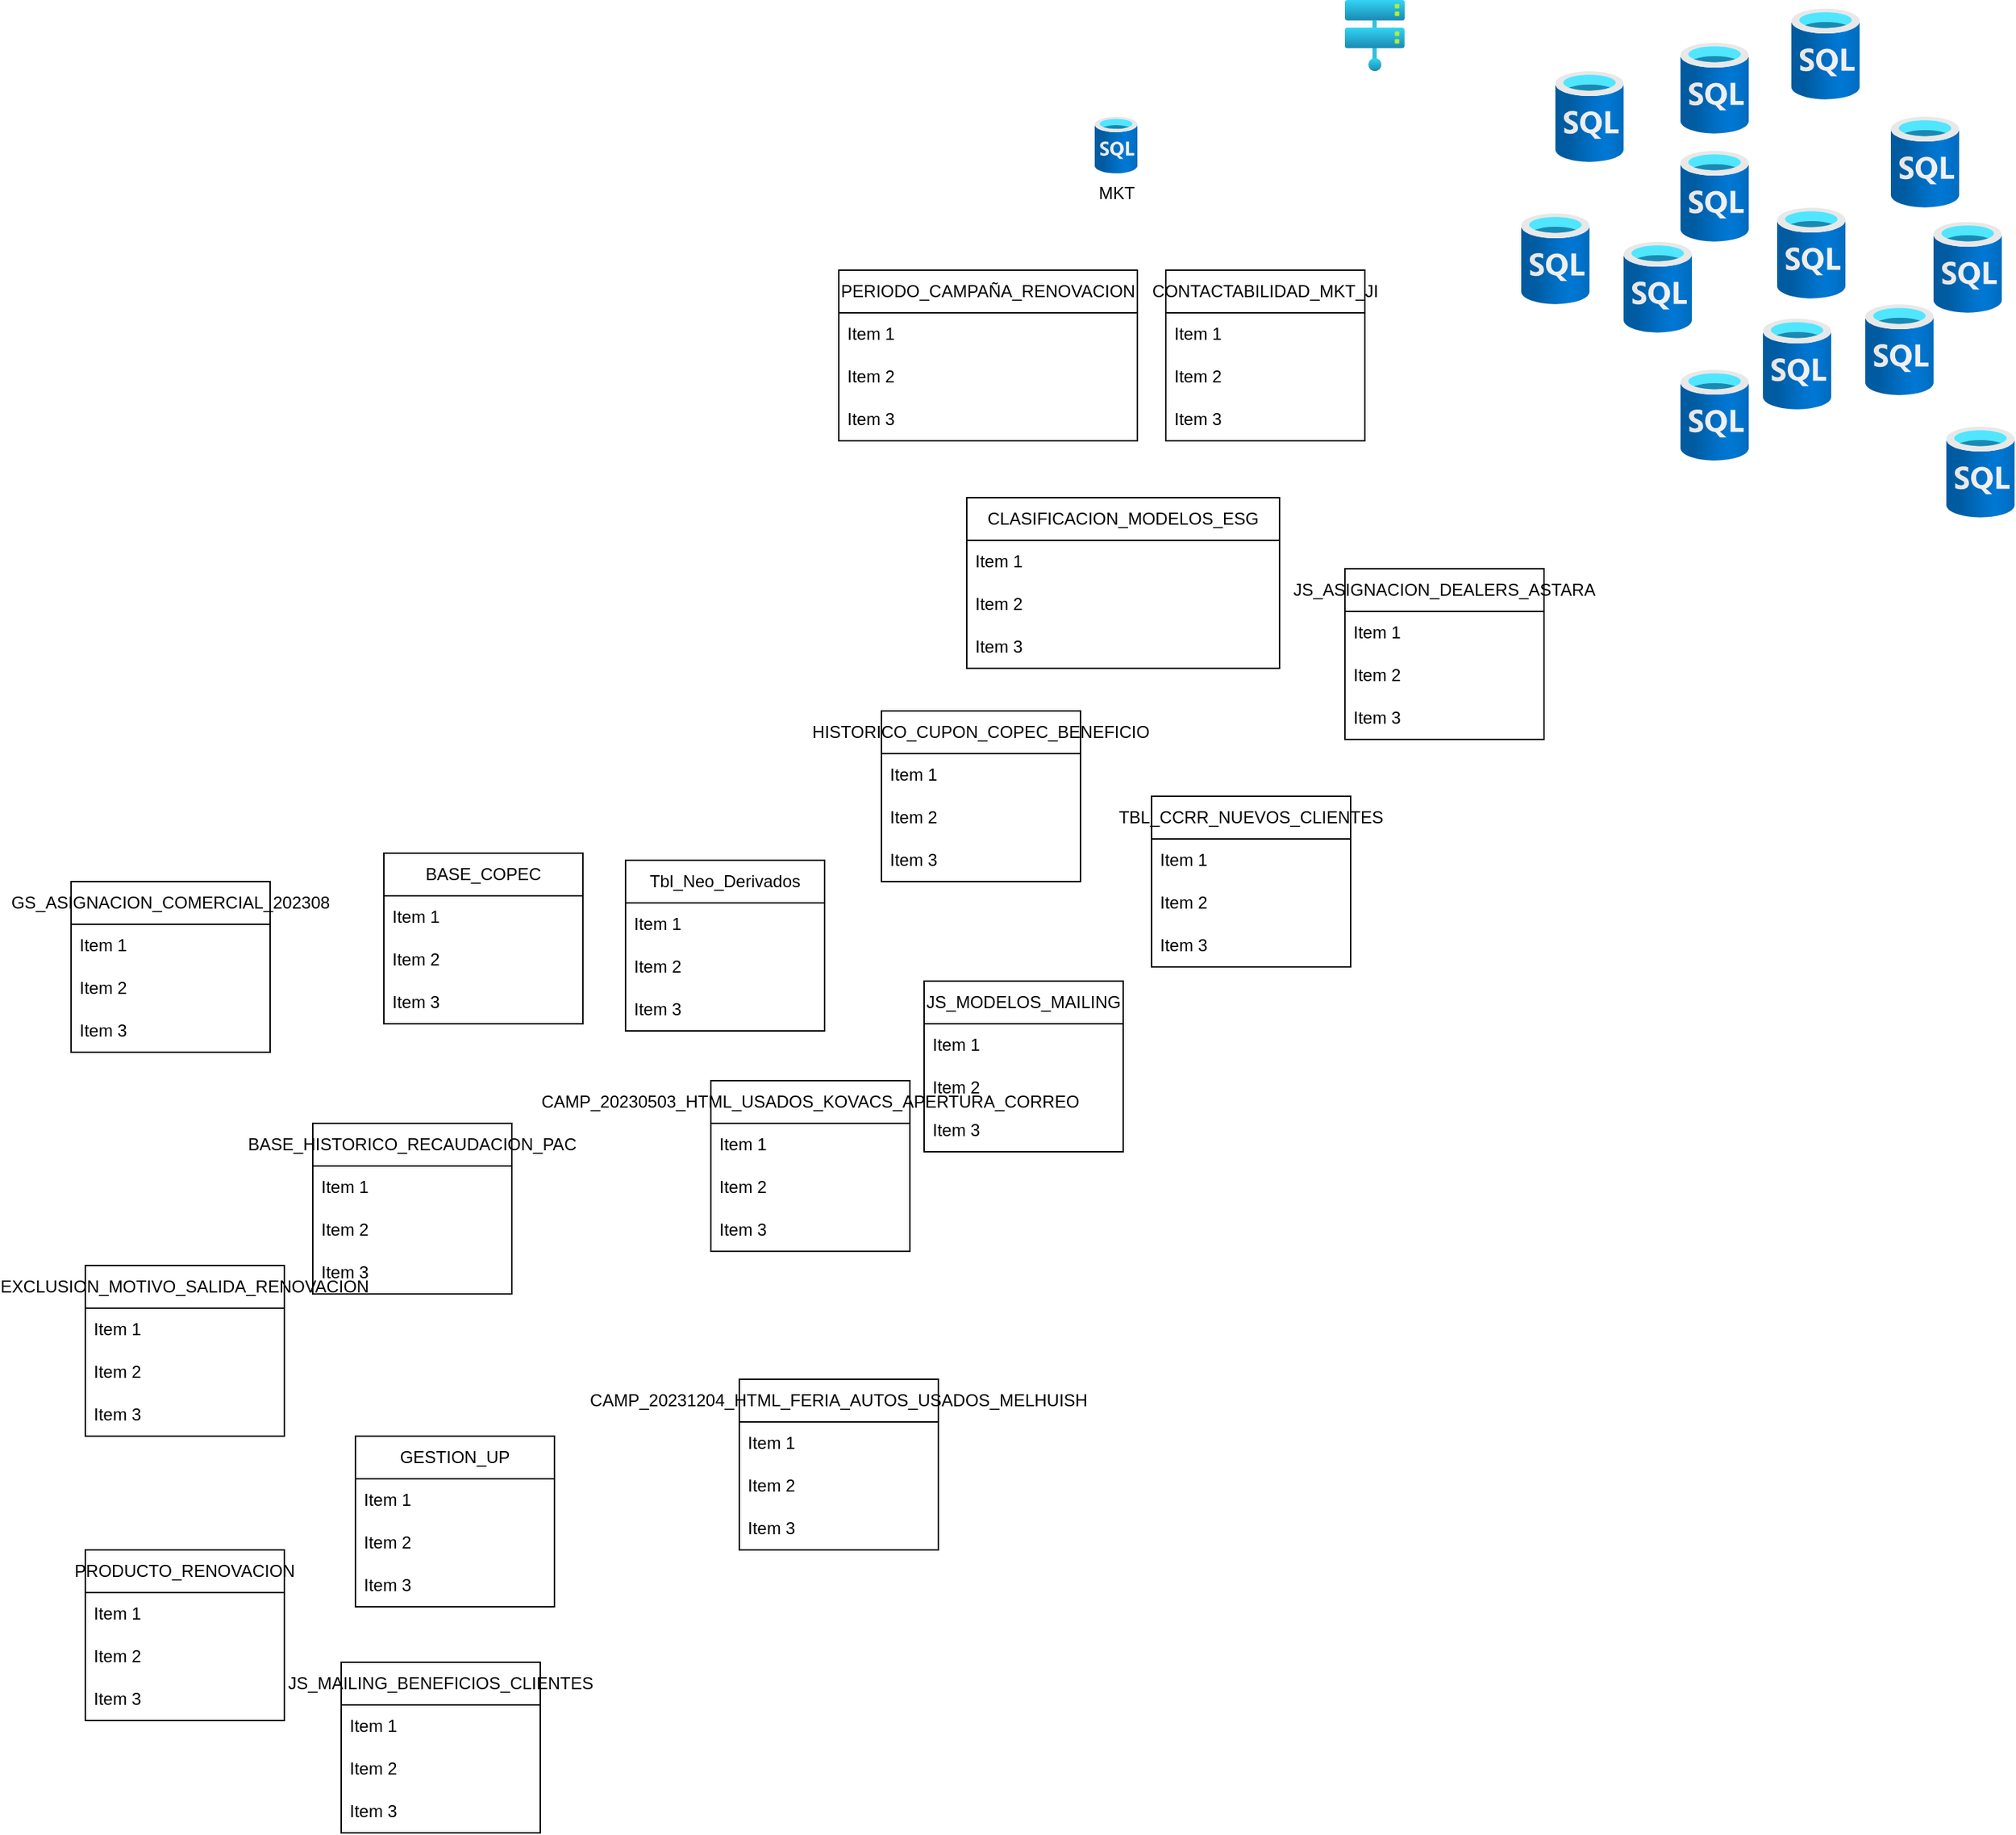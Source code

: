 <mxfile version="23.1.5" type="github">
  <diagram name="Página-1" id="bsFadAK_saC2qtlHiTlS">
    <mxGraphModel dx="1707" dy="446" grid="1" gridSize="10" guides="1" tooltips="1" connect="1" arrows="1" fold="1" page="1" pageScale="1" pageWidth="827" pageHeight="1169" math="0" shadow="0">
      <root>
        <mxCell id="0" />
        <mxCell id="1" parent="0" />
        <mxCell id="g7tOo6Ckxo5FuUsQoIFn-1" value="" style="image;aspect=fixed;html=1;points=[];align=center;fontSize=12;image=img/lib/azure2/compute/Hosts.svg;" vertex="1" parent="1">
          <mxGeometry x="356" width="42.06" height="50" as="geometry" />
        </mxCell>
        <mxCell id="g7tOo6Ckxo5FuUsQoIFn-2" value="MKT" style="image;aspect=fixed;html=1;points=[];align=center;fontSize=12;image=img/lib/azure2/databases/SQL_Database.svg;" vertex="1" parent="1">
          <mxGeometry x="180" y="82" width="30" height="40" as="geometry" />
        </mxCell>
        <mxCell id="g7tOo6Ckxo5FuUsQoIFn-3" value="" style="image;aspect=fixed;html=1;points=[];align=center;fontSize=12;image=img/lib/azure2/databases/SQL_Database.svg;" vertex="1" parent="1">
          <mxGeometry x="480" y="150" width="48" height="64" as="geometry" />
        </mxCell>
        <mxCell id="g7tOo6Ckxo5FuUsQoIFn-4" value="" style="image;aspect=fixed;html=1;points=[];align=center;fontSize=12;image=img/lib/azure2/databases/SQL_Database.svg;" vertex="1" parent="1">
          <mxGeometry x="552" y="170" width="48" height="64" as="geometry" />
        </mxCell>
        <mxCell id="g7tOo6Ckxo5FuUsQoIFn-5" value="" style="image;aspect=fixed;html=1;points=[];align=center;fontSize=12;image=img/lib/azure2/databases/SQL_Database.svg;" vertex="1" parent="1">
          <mxGeometry x="592" y="260" width="48" height="64" as="geometry" />
        </mxCell>
        <mxCell id="g7tOo6Ckxo5FuUsQoIFn-6" value="" style="image;aspect=fixed;html=1;points=[];align=center;fontSize=12;image=img/lib/azure2/databases/SQL_Database.svg;" vertex="1" parent="1">
          <mxGeometry x="650" y="224" width="48" height="64" as="geometry" />
        </mxCell>
        <mxCell id="g7tOo6Ckxo5FuUsQoIFn-7" value="" style="image;aspect=fixed;html=1;points=[];align=center;fontSize=12;image=img/lib/azure2/databases/SQL_Database.svg;" vertex="1" parent="1">
          <mxGeometry x="592" y="106" width="48" height="64" as="geometry" />
        </mxCell>
        <mxCell id="g7tOo6Ckxo5FuUsQoIFn-8" value="" style="image;aspect=fixed;html=1;points=[];align=center;fontSize=12;image=img/lib/azure2/databases/SQL_Database.svg;" vertex="1" parent="1">
          <mxGeometry x="660" y="146" width="48" height="64" as="geometry" />
        </mxCell>
        <mxCell id="g7tOo6Ckxo5FuUsQoIFn-9" value="" style="image;aspect=fixed;html=1;points=[];align=center;fontSize=12;image=img/lib/azure2/databases/SQL_Database.svg;" vertex="1" parent="1">
          <mxGeometry x="722" y="214" width="48" height="64" as="geometry" />
        </mxCell>
        <mxCell id="g7tOo6Ckxo5FuUsQoIFn-10" value="" style="image;aspect=fixed;html=1;points=[];align=center;fontSize=12;image=img/lib/azure2/databases/SQL_Database.svg;" vertex="1" parent="1">
          <mxGeometry x="592" y="30" width="48" height="64" as="geometry" />
        </mxCell>
        <mxCell id="g7tOo6Ckxo5FuUsQoIFn-11" value="" style="image;aspect=fixed;html=1;points=[];align=center;fontSize=12;image=img/lib/azure2/databases/SQL_Database.svg;" vertex="1" parent="1">
          <mxGeometry x="504" y="50" width="48" height="64" as="geometry" />
        </mxCell>
        <mxCell id="g7tOo6Ckxo5FuUsQoIFn-12" value="" style="image;aspect=fixed;html=1;points=[];align=center;fontSize=12;image=img/lib/azure2/databases/SQL_Database.svg;" vertex="1" parent="1">
          <mxGeometry x="670" y="6" width="48" height="64" as="geometry" />
        </mxCell>
        <mxCell id="g7tOo6Ckxo5FuUsQoIFn-13" value="" style="image;aspect=fixed;html=1;points=[];align=center;fontSize=12;image=img/lib/azure2/databases/SQL_Database.svg;" vertex="1" parent="1">
          <mxGeometry x="740" y="82" width="48" height="64" as="geometry" />
        </mxCell>
        <mxCell id="g7tOo6Ckxo5FuUsQoIFn-14" value="" style="image;aspect=fixed;html=1;points=[];align=center;fontSize=12;image=img/lib/azure2/databases/SQL_Database.svg;" vertex="1" parent="1">
          <mxGeometry x="779" y="300" width="48" height="64" as="geometry" />
        </mxCell>
        <mxCell id="g7tOo6Ckxo5FuUsQoIFn-15" value="" style="image;aspect=fixed;html=1;points=[];align=center;fontSize=12;image=img/lib/azure2/databases/SQL_Database.svg;" vertex="1" parent="1">
          <mxGeometry x="770" y="156" width="48" height="64" as="geometry" />
        </mxCell>
        <mxCell id="g7tOo6Ckxo5FuUsQoIFn-16" value="PERIODO_CAMPAÑA_RENOVACION" style="swimlane;fontStyle=0;childLayout=stackLayout;horizontal=1;startSize=30;horizontalStack=0;resizeParent=1;resizeParentMax=0;resizeLast=0;collapsible=1;marginBottom=0;whiteSpace=wrap;html=1;" vertex="1" parent="1">
          <mxGeometry y="190" width="210" height="120" as="geometry" />
        </mxCell>
        <mxCell id="g7tOo6Ckxo5FuUsQoIFn-17" value="Item 1" style="text;strokeColor=none;fillColor=none;align=left;verticalAlign=middle;spacingLeft=4;spacingRight=4;overflow=hidden;points=[[0,0.5],[1,0.5]];portConstraint=eastwest;rotatable=0;whiteSpace=wrap;html=1;" vertex="1" parent="g7tOo6Ckxo5FuUsQoIFn-16">
          <mxGeometry y="30" width="210" height="30" as="geometry" />
        </mxCell>
        <mxCell id="g7tOo6Ckxo5FuUsQoIFn-18" value="Item 2" style="text;strokeColor=none;fillColor=none;align=left;verticalAlign=middle;spacingLeft=4;spacingRight=4;overflow=hidden;points=[[0,0.5],[1,0.5]];portConstraint=eastwest;rotatable=0;whiteSpace=wrap;html=1;" vertex="1" parent="g7tOo6Ckxo5FuUsQoIFn-16">
          <mxGeometry y="60" width="210" height="30" as="geometry" />
        </mxCell>
        <mxCell id="g7tOo6Ckxo5FuUsQoIFn-19" value="Item 3" style="text;strokeColor=none;fillColor=none;align=left;verticalAlign=middle;spacingLeft=4;spacingRight=4;overflow=hidden;points=[[0,0.5],[1,0.5]];portConstraint=eastwest;rotatable=0;whiteSpace=wrap;html=1;" vertex="1" parent="g7tOo6Ckxo5FuUsQoIFn-16">
          <mxGeometry y="90" width="210" height="30" as="geometry" />
        </mxCell>
        <mxCell id="g7tOo6Ckxo5FuUsQoIFn-20" value="CONTACTABILIDAD_MKT_JI" style="swimlane;fontStyle=0;childLayout=stackLayout;horizontal=1;startSize=30;horizontalStack=0;resizeParent=1;resizeParentMax=0;resizeLast=0;collapsible=1;marginBottom=0;whiteSpace=wrap;html=1;" vertex="1" parent="1">
          <mxGeometry x="230" y="190" width="140" height="120" as="geometry" />
        </mxCell>
        <mxCell id="g7tOo6Ckxo5FuUsQoIFn-21" value="Item 1" style="text;strokeColor=none;fillColor=none;align=left;verticalAlign=middle;spacingLeft=4;spacingRight=4;overflow=hidden;points=[[0,0.5],[1,0.5]];portConstraint=eastwest;rotatable=0;whiteSpace=wrap;html=1;" vertex="1" parent="g7tOo6Ckxo5FuUsQoIFn-20">
          <mxGeometry y="30" width="140" height="30" as="geometry" />
        </mxCell>
        <mxCell id="g7tOo6Ckxo5FuUsQoIFn-22" value="Item 2" style="text;strokeColor=none;fillColor=none;align=left;verticalAlign=middle;spacingLeft=4;spacingRight=4;overflow=hidden;points=[[0,0.5],[1,0.5]];portConstraint=eastwest;rotatable=0;whiteSpace=wrap;html=1;" vertex="1" parent="g7tOo6Ckxo5FuUsQoIFn-20">
          <mxGeometry y="60" width="140" height="30" as="geometry" />
        </mxCell>
        <mxCell id="g7tOo6Ckxo5FuUsQoIFn-23" value="Item 3" style="text;strokeColor=none;fillColor=none;align=left;verticalAlign=middle;spacingLeft=4;spacingRight=4;overflow=hidden;points=[[0,0.5],[1,0.5]];portConstraint=eastwest;rotatable=0;whiteSpace=wrap;html=1;" vertex="1" parent="g7tOo6Ckxo5FuUsQoIFn-20">
          <mxGeometry y="90" width="140" height="30" as="geometry" />
        </mxCell>
        <mxCell id="g7tOo6Ckxo5FuUsQoIFn-28" value="CLASIFICACION_MODELOS_ESG" style="swimlane;fontStyle=0;childLayout=stackLayout;horizontal=1;startSize=30;horizontalStack=0;resizeParent=1;resizeParentMax=0;resizeLast=0;collapsible=1;marginBottom=0;whiteSpace=wrap;html=1;" vertex="1" parent="1">
          <mxGeometry x="90" y="350" width="220" height="120" as="geometry" />
        </mxCell>
        <mxCell id="g7tOo6Ckxo5FuUsQoIFn-29" value="Item 1" style="text;strokeColor=none;fillColor=none;align=left;verticalAlign=middle;spacingLeft=4;spacingRight=4;overflow=hidden;points=[[0,0.5],[1,0.5]];portConstraint=eastwest;rotatable=0;whiteSpace=wrap;html=1;" vertex="1" parent="g7tOo6Ckxo5FuUsQoIFn-28">
          <mxGeometry y="30" width="220" height="30" as="geometry" />
        </mxCell>
        <mxCell id="g7tOo6Ckxo5FuUsQoIFn-30" value="Item 2" style="text;strokeColor=none;fillColor=none;align=left;verticalAlign=middle;spacingLeft=4;spacingRight=4;overflow=hidden;points=[[0,0.5],[1,0.5]];portConstraint=eastwest;rotatable=0;whiteSpace=wrap;html=1;" vertex="1" parent="g7tOo6Ckxo5FuUsQoIFn-28">
          <mxGeometry y="60" width="220" height="30" as="geometry" />
        </mxCell>
        <mxCell id="g7tOo6Ckxo5FuUsQoIFn-31" value="Item 3" style="text;strokeColor=none;fillColor=none;align=left;verticalAlign=middle;spacingLeft=4;spacingRight=4;overflow=hidden;points=[[0,0.5],[1,0.5]];portConstraint=eastwest;rotatable=0;whiteSpace=wrap;html=1;" vertex="1" parent="g7tOo6Ckxo5FuUsQoIFn-28">
          <mxGeometry y="90" width="220" height="30" as="geometry" />
        </mxCell>
        <mxCell id="g7tOo6Ckxo5FuUsQoIFn-32" value="JS_ASIGNACION_DEALERS_ASTARA" style="swimlane;fontStyle=0;childLayout=stackLayout;horizontal=1;startSize=30;horizontalStack=0;resizeParent=1;resizeParentMax=0;resizeLast=0;collapsible=1;marginBottom=0;whiteSpace=wrap;html=1;" vertex="1" parent="1">
          <mxGeometry x="356" y="400" width="140" height="120" as="geometry" />
        </mxCell>
        <mxCell id="g7tOo6Ckxo5FuUsQoIFn-33" value="Item 1" style="text;strokeColor=none;fillColor=none;align=left;verticalAlign=middle;spacingLeft=4;spacingRight=4;overflow=hidden;points=[[0,0.5],[1,0.5]];portConstraint=eastwest;rotatable=0;whiteSpace=wrap;html=1;" vertex="1" parent="g7tOo6Ckxo5FuUsQoIFn-32">
          <mxGeometry y="30" width="140" height="30" as="geometry" />
        </mxCell>
        <mxCell id="g7tOo6Ckxo5FuUsQoIFn-34" value="Item 2" style="text;strokeColor=none;fillColor=none;align=left;verticalAlign=middle;spacingLeft=4;spacingRight=4;overflow=hidden;points=[[0,0.5],[1,0.5]];portConstraint=eastwest;rotatable=0;whiteSpace=wrap;html=1;" vertex="1" parent="g7tOo6Ckxo5FuUsQoIFn-32">
          <mxGeometry y="60" width="140" height="30" as="geometry" />
        </mxCell>
        <mxCell id="g7tOo6Ckxo5FuUsQoIFn-35" value="Item 3" style="text;strokeColor=none;fillColor=none;align=left;verticalAlign=middle;spacingLeft=4;spacingRight=4;overflow=hidden;points=[[0,0.5],[1,0.5]];portConstraint=eastwest;rotatable=0;whiteSpace=wrap;html=1;" vertex="1" parent="g7tOo6Ckxo5FuUsQoIFn-32">
          <mxGeometry y="90" width="140" height="30" as="geometry" />
        </mxCell>
        <mxCell id="g7tOo6Ckxo5FuUsQoIFn-36" value="HISTORICO_CUPON_COPEC_BENEFICIO" style="swimlane;fontStyle=0;childLayout=stackLayout;horizontal=1;startSize=30;horizontalStack=0;resizeParent=1;resizeParentMax=0;resizeLast=0;collapsible=1;marginBottom=0;whiteSpace=wrap;html=1;" vertex="1" parent="1">
          <mxGeometry x="30" y="500" width="140" height="120" as="geometry" />
        </mxCell>
        <mxCell id="g7tOo6Ckxo5FuUsQoIFn-37" value="Item 1" style="text;strokeColor=none;fillColor=none;align=left;verticalAlign=middle;spacingLeft=4;spacingRight=4;overflow=hidden;points=[[0,0.5],[1,0.5]];portConstraint=eastwest;rotatable=0;whiteSpace=wrap;html=1;" vertex="1" parent="g7tOo6Ckxo5FuUsQoIFn-36">
          <mxGeometry y="30" width="140" height="30" as="geometry" />
        </mxCell>
        <mxCell id="g7tOo6Ckxo5FuUsQoIFn-38" value="Item 2" style="text;strokeColor=none;fillColor=none;align=left;verticalAlign=middle;spacingLeft=4;spacingRight=4;overflow=hidden;points=[[0,0.5],[1,0.5]];portConstraint=eastwest;rotatable=0;whiteSpace=wrap;html=1;" vertex="1" parent="g7tOo6Ckxo5FuUsQoIFn-36">
          <mxGeometry y="60" width="140" height="30" as="geometry" />
        </mxCell>
        <mxCell id="g7tOo6Ckxo5FuUsQoIFn-39" value="Item 3" style="text;strokeColor=none;fillColor=none;align=left;verticalAlign=middle;spacingLeft=4;spacingRight=4;overflow=hidden;points=[[0,0.5],[1,0.5]];portConstraint=eastwest;rotatable=0;whiteSpace=wrap;html=1;" vertex="1" parent="g7tOo6Ckxo5FuUsQoIFn-36">
          <mxGeometry y="90" width="140" height="30" as="geometry" />
        </mxCell>
        <mxCell id="g7tOo6Ckxo5FuUsQoIFn-41" value="TBL_CCRR_NUEVOS_CLIENTES" style="swimlane;fontStyle=0;childLayout=stackLayout;horizontal=1;startSize=30;horizontalStack=0;resizeParent=1;resizeParentMax=0;resizeLast=0;collapsible=1;marginBottom=0;whiteSpace=wrap;html=1;" vertex="1" parent="1">
          <mxGeometry x="220" y="560" width="140" height="120" as="geometry" />
        </mxCell>
        <mxCell id="g7tOo6Ckxo5FuUsQoIFn-42" value="Item 1" style="text;strokeColor=none;fillColor=none;align=left;verticalAlign=middle;spacingLeft=4;spacingRight=4;overflow=hidden;points=[[0,0.5],[1,0.5]];portConstraint=eastwest;rotatable=0;whiteSpace=wrap;html=1;" vertex="1" parent="g7tOo6Ckxo5FuUsQoIFn-41">
          <mxGeometry y="30" width="140" height="30" as="geometry" />
        </mxCell>
        <mxCell id="g7tOo6Ckxo5FuUsQoIFn-43" value="Item 2" style="text;strokeColor=none;fillColor=none;align=left;verticalAlign=middle;spacingLeft=4;spacingRight=4;overflow=hidden;points=[[0,0.5],[1,0.5]];portConstraint=eastwest;rotatable=0;whiteSpace=wrap;html=1;" vertex="1" parent="g7tOo6Ckxo5FuUsQoIFn-41">
          <mxGeometry y="60" width="140" height="30" as="geometry" />
        </mxCell>
        <mxCell id="g7tOo6Ckxo5FuUsQoIFn-44" value="Item 3" style="text;strokeColor=none;fillColor=none;align=left;verticalAlign=middle;spacingLeft=4;spacingRight=4;overflow=hidden;points=[[0,0.5],[1,0.5]];portConstraint=eastwest;rotatable=0;whiteSpace=wrap;html=1;" vertex="1" parent="g7tOo6Ckxo5FuUsQoIFn-41">
          <mxGeometry y="90" width="140" height="30" as="geometry" />
        </mxCell>
        <mxCell id="g7tOo6Ckxo5FuUsQoIFn-45" value="JS_MODELOS_MAILING" style="swimlane;fontStyle=0;childLayout=stackLayout;horizontal=1;startSize=30;horizontalStack=0;resizeParent=1;resizeParentMax=0;resizeLast=0;collapsible=1;marginBottom=0;whiteSpace=wrap;html=1;" vertex="1" parent="1">
          <mxGeometry x="60" y="690" width="140" height="120" as="geometry" />
        </mxCell>
        <mxCell id="g7tOo6Ckxo5FuUsQoIFn-46" value="Item 1" style="text;strokeColor=none;fillColor=none;align=left;verticalAlign=middle;spacingLeft=4;spacingRight=4;overflow=hidden;points=[[0,0.5],[1,0.5]];portConstraint=eastwest;rotatable=0;whiteSpace=wrap;html=1;" vertex="1" parent="g7tOo6Ckxo5FuUsQoIFn-45">
          <mxGeometry y="30" width="140" height="30" as="geometry" />
        </mxCell>
        <mxCell id="g7tOo6Ckxo5FuUsQoIFn-47" value="Item 2" style="text;strokeColor=none;fillColor=none;align=left;verticalAlign=middle;spacingLeft=4;spacingRight=4;overflow=hidden;points=[[0,0.5],[1,0.5]];portConstraint=eastwest;rotatable=0;whiteSpace=wrap;html=1;" vertex="1" parent="g7tOo6Ckxo5FuUsQoIFn-45">
          <mxGeometry y="60" width="140" height="30" as="geometry" />
        </mxCell>
        <mxCell id="g7tOo6Ckxo5FuUsQoIFn-48" value="Item 3" style="text;strokeColor=none;fillColor=none;align=left;verticalAlign=middle;spacingLeft=4;spacingRight=4;overflow=hidden;points=[[0,0.5],[1,0.5]];portConstraint=eastwest;rotatable=0;whiteSpace=wrap;html=1;" vertex="1" parent="g7tOo6Ckxo5FuUsQoIFn-45">
          <mxGeometry y="90" width="140" height="30" as="geometry" />
        </mxCell>
        <mxCell id="g7tOo6Ckxo5FuUsQoIFn-49" value="Tbl_Neo_Derivados" style="swimlane;fontStyle=0;childLayout=stackLayout;horizontal=1;startSize=30;horizontalStack=0;resizeParent=1;resizeParentMax=0;resizeLast=0;collapsible=1;marginBottom=0;whiteSpace=wrap;html=1;" vertex="1" parent="1">
          <mxGeometry x="-150" y="605" width="140" height="120" as="geometry" />
        </mxCell>
        <mxCell id="g7tOo6Ckxo5FuUsQoIFn-50" value="Item 1" style="text;strokeColor=none;fillColor=none;align=left;verticalAlign=middle;spacingLeft=4;spacingRight=4;overflow=hidden;points=[[0,0.5],[1,0.5]];portConstraint=eastwest;rotatable=0;whiteSpace=wrap;html=1;" vertex="1" parent="g7tOo6Ckxo5FuUsQoIFn-49">
          <mxGeometry y="30" width="140" height="30" as="geometry" />
        </mxCell>
        <mxCell id="g7tOo6Ckxo5FuUsQoIFn-51" value="Item 2" style="text;strokeColor=none;fillColor=none;align=left;verticalAlign=middle;spacingLeft=4;spacingRight=4;overflow=hidden;points=[[0,0.5],[1,0.5]];portConstraint=eastwest;rotatable=0;whiteSpace=wrap;html=1;" vertex="1" parent="g7tOo6Ckxo5FuUsQoIFn-49">
          <mxGeometry y="60" width="140" height="30" as="geometry" />
        </mxCell>
        <mxCell id="g7tOo6Ckxo5FuUsQoIFn-52" value="Item 3" style="text;strokeColor=none;fillColor=none;align=left;verticalAlign=middle;spacingLeft=4;spacingRight=4;overflow=hidden;points=[[0,0.5],[1,0.5]];portConstraint=eastwest;rotatable=0;whiteSpace=wrap;html=1;" vertex="1" parent="g7tOo6Ckxo5FuUsQoIFn-49">
          <mxGeometry y="90" width="140" height="30" as="geometry" />
        </mxCell>
        <mxCell id="g7tOo6Ckxo5FuUsQoIFn-53" value="CAMP_20230503_HTML_USADOS_KOVACS_APERTURA_CORREO" style="swimlane;fontStyle=0;childLayout=stackLayout;horizontal=1;startSize=30;horizontalStack=0;resizeParent=1;resizeParentMax=0;resizeLast=0;collapsible=1;marginBottom=0;whiteSpace=wrap;html=1;" vertex="1" parent="1">
          <mxGeometry x="-90" y="760" width="140" height="120" as="geometry" />
        </mxCell>
        <mxCell id="g7tOo6Ckxo5FuUsQoIFn-54" value="Item 1" style="text;strokeColor=none;fillColor=none;align=left;verticalAlign=middle;spacingLeft=4;spacingRight=4;overflow=hidden;points=[[0,0.5],[1,0.5]];portConstraint=eastwest;rotatable=0;whiteSpace=wrap;html=1;" vertex="1" parent="g7tOo6Ckxo5FuUsQoIFn-53">
          <mxGeometry y="30" width="140" height="30" as="geometry" />
        </mxCell>
        <mxCell id="g7tOo6Ckxo5FuUsQoIFn-55" value="Item 2" style="text;strokeColor=none;fillColor=none;align=left;verticalAlign=middle;spacingLeft=4;spacingRight=4;overflow=hidden;points=[[0,0.5],[1,0.5]];portConstraint=eastwest;rotatable=0;whiteSpace=wrap;html=1;" vertex="1" parent="g7tOo6Ckxo5FuUsQoIFn-53">
          <mxGeometry y="60" width="140" height="30" as="geometry" />
        </mxCell>
        <mxCell id="g7tOo6Ckxo5FuUsQoIFn-56" value="Item 3" style="text;strokeColor=none;fillColor=none;align=left;verticalAlign=middle;spacingLeft=4;spacingRight=4;overflow=hidden;points=[[0,0.5],[1,0.5]];portConstraint=eastwest;rotatable=0;whiteSpace=wrap;html=1;" vertex="1" parent="g7tOo6Ckxo5FuUsQoIFn-53">
          <mxGeometry y="90" width="140" height="30" as="geometry" />
        </mxCell>
        <mxCell id="g7tOo6Ckxo5FuUsQoIFn-57" value="CAMP_20231204_HTML_FERIA_AUTOS_USADOS_MELHUISH" style="swimlane;fontStyle=0;childLayout=stackLayout;horizontal=1;startSize=30;horizontalStack=0;resizeParent=1;resizeParentMax=0;resizeLast=0;collapsible=1;marginBottom=0;whiteSpace=wrap;html=1;" vertex="1" parent="1">
          <mxGeometry x="-70" y="970" width="140" height="120" as="geometry" />
        </mxCell>
        <mxCell id="g7tOo6Ckxo5FuUsQoIFn-58" value="Item 1" style="text;strokeColor=none;fillColor=none;align=left;verticalAlign=middle;spacingLeft=4;spacingRight=4;overflow=hidden;points=[[0,0.5],[1,0.5]];portConstraint=eastwest;rotatable=0;whiteSpace=wrap;html=1;" vertex="1" parent="g7tOo6Ckxo5FuUsQoIFn-57">
          <mxGeometry y="30" width="140" height="30" as="geometry" />
        </mxCell>
        <mxCell id="g7tOo6Ckxo5FuUsQoIFn-59" value="Item 2" style="text;strokeColor=none;fillColor=none;align=left;verticalAlign=middle;spacingLeft=4;spacingRight=4;overflow=hidden;points=[[0,0.5],[1,0.5]];portConstraint=eastwest;rotatable=0;whiteSpace=wrap;html=1;" vertex="1" parent="g7tOo6Ckxo5FuUsQoIFn-57">
          <mxGeometry y="60" width="140" height="30" as="geometry" />
        </mxCell>
        <mxCell id="g7tOo6Ckxo5FuUsQoIFn-60" value="Item 3" style="text;strokeColor=none;fillColor=none;align=left;verticalAlign=middle;spacingLeft=4;spacingRight=4;overflow=hidden;points=[[0,0.5],[1,0.5]];portConstraint=eastwest;rotatable=0;whiteSpace=wrap;html=1;" vertex="1" parent="g7tOo6Ckxo5FuUsQoIFn-57">
          <mxGeometry y="90" width="140" height="30" as="geometry" />
        </mxCell>
        <mxCell id="g7tOo6Ckxo5FuUsQoIFn-61" value="BASE_COPEC" style="swimlane;fontStyle=0;childLayout=stackLayout;horizontal=1;startSize=30;horizontalStack=0;resizeParent=1;resizeParentMax=0;resizeLast=0;collapsible=1;marginBottom=0;whiteSpace=wrap;html=1;" vertex="1" parent="1">
          <mxGeometry x="-320" y="600" width="140" height="120" as="geometry" />
        </mxCell>
        <mxCell id="g7tOo6Ckxo5FuUsQoIFn-62" value="Item 1" style="text;strokeColor=none;fillColor=none;align=left;verticalAlign=middle;spacingLeft=4;spacingRight=4;overflow=hidden;points=[[0,0.5],[1,0.5]];portConstraint=eastwest;rotatable=0;whiteSpace=wrap;html=1;" vertex="1" parent="g7tOo6Ckxo5FuUsQoIFn-61">
          <mxGeometry y="30" width="140" height="30" as="geometry" />
        </mxCell>
        <mxCell id="g7tOo6Ckxo5FuUsQoIFn-63" value="Item 2" style="text;strokeColor=none;fillColor=none;align=left;verticalAlign=middle;spacingLeft=4;spacingRight=4;overflow=hidden;points=[[0,0.5],[1,0.5]];portConstraint=eastwest;rotatable=0;whiteSpace=wrap;html=1;" vertex="1" parent="g7tOo6Ckxo5FuUsQoIFn-61">
          <mxGeometry y="60" width="140" height="30" as="geometry" />
        </mxCell>
        <mxCell id="g7tOo6Ckxo5FuUsQoIFn-64" value="Item 3" style="text;strokeColor=none;fillColor=none;align=left;verticalAlign=middle;spacingLeft=4;spacingRight=4;overflow=hidden;points=[[0,0.5],[1,0.5]];portConstraint=eastwest;rotatable=0;whiteSpace=wrap;html=1;" vertex="1" parent="g7tOo6Ckxo5FuUsQoIFn-61">
          <mxGeometry y="90" width="140" height="30" as="geometry" />
        </mxCell>
        <mxCell id="g7tOo6Ckxo5FuUsQoIFn-65" value="BASE_HISTORICO_RECAUDACION_PAC" style="swimlane;fontStyle=0;childLayout=stackLayout;horizontal=1;startSize=30;horizontalStack=0;resizeParent=1;resizeParentMax=0;resizeLast=0;collapsible=1;marginBottom=0;whiteSpace=wrap;html=1;" vertex="1" parent="1">
          <mxGeometry x="-370" y="790" width="140" height="120" as="geometry" />
        </mxCell>
        <mxCell id="g7tOo6Ckxo5FuUsQoIFn-66" value="Item 1" style="text;strokeColor=none;fillColor=none;align=left;verticalAlign=middle;spacingLeft=4;spacingRight=4;overflow=hidden;points=[[0,0.5],[1,0.5]];portConstraint=eastwest;rotatable=0;whiteSpace=wrap;html=1;" vertex="1" parent="g7tOo6Ckxo5FuUsQoIFn-65">
          <mxGeometry y="30" width="140" height="30" as="geometry" />
        </mxCell>
        <mxCell id="g7tOo6Ckxo5FuUsQoIFn-67" value="Item 2" style="text;strokeColor=none;fillColor=none;align=left;verticalAlign=middle;spacingLeft=4;spacingRight=4;overflow=hidden;points=[[0,0.5],[1,0.5]];portConstraint=eastwest;rotatable=0;whiteSpace=wrap;html=1;" vertex="1" parent="g7tOo6Ckxo5FuUsQoIFn-65">
          <mxGeometry y="60" width="140" height="30" as="geometry" />
        </mxCell>
        <mxCell id="g7tOo6Ckxo5FuUsQoIFn-68" value="Item 3" style="text;strokeColor=none;fillColor=none;align=left;verticalAlign=middle;spacingLeft=4;spacingRight=4;overflow=hidden;points=[[0,0.5],[1,0.5]];portConstraint=eastwest;rotatable=0;whiteSpace=wrap;html=1;" vertex="1" parent="g7tOo6Ckxo5FuUsQoIFn-65">
          <mxGeometry y="90" width="140" height="30" as="geometry" />
        </mxCell>
        <mxCell id="g7tOo6Ckxo5FuUsQoIFn-69" value="GS_ASIGNACION_COMERCIAL_202308" style="swimlane;fontStyle=0;childLayout=stackLayout;horizontal=1;startSize=30;horizontalStack=0;resizeParent=1;resizeParentMax=0;resizeLast=0;collapsible=1;marginBottom=0;whiteSpace=wrap;html=1;" vertex="1" parent="1">
          <mxGeometry x="-540" y="620" width="140" height="120" as="geometry" />
        </mxCell>
        <mxCell id="g7tOo6Ckxo5FuUsQoIFn-70" value="Item 1" style="text;strokeColor=none;fillColor=none;align=left;verticalAlign=middle;spacingLeft=4;spacingRight=4;overflow=hidden;points=[[0,0.5],[1,0.5]];portConstraint=eastwest;rotatable=0;whiteSpace=wrap;html=1;" vertex="1" parent="g7tOo6Ckxo5FuUsQoIFn-69">
          <mxGeometry y="30" width="140" height="30" as="geometry" />
        </mxCell>
        <mxCell id="g7tOo6Ckxo5FuUsQoIFn-71" value="Item 2" style="text;strokeColor=none;fillColor=none;align=left;verticalAlign=middle;spacingLeft=4;spacingRight=4;overflow=hidden;points=[[0,0.5],[1,0.5]];portConstraint=eastwest;rotatable=0;whiteSpace=wrap;html=1;" vertex="1" parent="g7tOo6Ckxo5FuUsQoIFn-69">
          <mxGeometry y="60" width="140" height="30" as="geometry" />
        </mxCell>
        <mxCell id="g7tOo6Ckxo5FuUsQoIFn-72" value="Item 3" style="text;strokeColor=none;fillColor=none;align=left;verticalAlign=middle;spacingLeft=4;spacingRight=4;overflow=hidden;points=[[0,0.5],[1,0.5]];portConstraint=eastwest;rotatable=0;whiteSpace=wrap;html=1;" vertex="1" parent="g7tOo6Ckxo5FuUsQoIFn-69">
          <mxGeometry y="90" width="140" height="30" as="geometry" />
        </mxCell>
        <mxCell id="g7tOo6Ckxo5FuUsQoIFn-73" value="EXCLUSION_MOTIVO_SALIDA_RENOVACION" style="swimlane;fontStyle=0;childLayout=stackLayout;horizontal=1;startSize=30;horizontalStack=0;resizeParent=1;resizeParentMax=0;resizeLast=0;collapsible=1;marginBottom=0;whiteSpace=wrap;html=1;" vertex="1" parent="1">
          <mxGeometry x="-530" y="890" width="140" height="120" as="geometry" />
        </mxCell>
        <mxCell id="g7tOo6Ckxo5FuUsQoIFn-74" value="Item 1" style="text;strokeColor=none;fillColor=none;align=left;verticalAlign=middle;spacingLeft=4;spacingRight=4;overflow=hidden;points=[[0,0.5],[1,0.5]];portConstraint=eastwest;rotatable=0;whiteSpace=wrap;html=1;" vertex="1" parent="g7tOo6Ckxo5FuUsQoIFn-73">
          <mxGeometry y="30" width="140" height="30" as="geometry" />
        </mxCell>
        <mxCell id="g7tOo6Ckxo5FuUsQoIFn-75" value="Item 2" style="text;strokeColor=none;fillColor=none;align=left;verticalAlign=middle;spacingLeft=4;spacingRight=4;overflow=hidden;points=[[0,0.5],[1,0.5]];portConstraint=eastwest;rotatable=0;whiteSpace=wrap;html=1;" vertex="1" parent="g7tOo6Ckxo5FuUsQoIFn-73">
          <mxGeometry y="60" width="140" height="30" as="geometry" />
        </mxCell>
        <mxCell id="g7tOo6Ckxo5FuUsQoIFn-76" value="Item 3" style="text;strokeColor=none;fillColor=none;align=left;verticalAlign=middle;spacingLeft=4;spacingRight=4;overflow=hidden;points=[[0,0.5],[1,0.5]];portConstraint=eastwest;rotatable=0;whiteSpace=wrap;html=1;" vertex="1" parent="g7tOo6Ckxo5FuUsQoIFn-73">
          <mxGeometry y="90" width="140" height="30" as="geometry" />
        </mxCell>
        <mxCell id="g7tOo6Ckxo5FuUsQoIFn-77" value="GESTION_UP" style="swimlane;fontStyle=0;childLayout=stackLayout;horizontal=1;startSize=30;horizontalStack=0;resizeParent=1;resizeParentMax=0;resizeLast=0;collapsible=1;marginBottom=0;whiteSpace=wrap;html=1;" vertex="1" parent="1">
          <mxGeometry x="-340" y="1010" width="140" height="120" as="geometry" />
        </mxCell>
        <mxCell id="g7tOo6Ckxo5FuUsQoIFn-78" value="Item 1" style="text;strokeColor=none;fillColor=none;align=left;verticalAlign=middle;spacingLeft=4;spacingRight=4;overflow=hidden;points=[[0,0.5],[1,0.5]];portConstraint=eastwest;rotatable=0;whiteSpace=wrap;html=1;" vertex="1" parent="g7tOo6Ckxo5FuUsQoIFn-77">
          <mxGeometry y="30" width="140" height="30" as="geometry" />
        </mxCell>
        <mxCell id="g7tOo6Ckxo5FuUsQoIFn-79" value="Item 2" style="text;strokeColor=none;fillColor=none;align=left;verticalAlign=middle;spacingLeft=4;spacingRight=4;overflow=hidden;points=[[0,0.5],[1,0.5]];portConstraint=eastwest;rotatable=0;whiteSpace=wrap;html=1;" vertex="1" parent="g7tOo6Ckxo5FuUsQoIFn-77">
          <mxGeometry y="60" width="140" height="30" as="geometry" />
        </mxCell>
        <mxCell id="g7tOo6Ckxo5FuUsQoIFn-80" value="Item 3" style="text;strokeColor=none;fillColor=none;align=left;verticalAlign=middle;spacingLeft=4;spacingRight=4;overflow=hidden;points=[[0,0.5],[1,0.5]];portConstraint=eastwest;rotatable=0;whiteSpace=wrap;html=1;" vertex="1" parent="g7tOo6Ckxo5FuUsQoIFn-77">
          <mxGeometry y="90" width="140" height="30" as="geometry" />
        </mxCell>
        <mxCell id="g7tOo6Ckxo5FuUsQoIFn-81" value="PRODUCTO_RENOVACION" style="swimlane;fontStyle=0;childLayout=stackLayout;horizontal=1;startSize=30;horizontalStack=0;resizeParent=1;resizeParentMax=0;resizeLast=0;collapsible=1;marginBottom=0;whiteSpace=wrap;html=1;" vertex="1" parent="1">
          <mxGeometry x="-530" y="1090" width="140" height="120" as="geometry" />
        </mxCell>
        <mxCell id="g7tOo6Ckxo5FuUsQoIFn-82" value="Item 1" style="text;strokeColor=none;fillColor=none;align=left;verticalAlign=middle;spacingLeft=4;spacingRight=4;overflow=hidden;points=[[0,0.5],[1,0.5]];portConstraint=eastwest;rotatable=0;whiteSpace=wrap;html=1;" vertex="1" parent="g7tOo6Ckxo5FuUsQoIFn-81">
          <mxGeometry y="30" width="140" height="30" as="geometry" />
        </mxCell>
        <mxCell id="g7tOo6Ckxo5FuUsQoIFn-83" value="Item 2" style="text;strokeColor=none;fillColor=none;align=left;verticalAlign=middle;spacingLeft=4;spacingRight=4;overflow=hidden;points=[[0,0.5],[1,0.5]];portConstraint=eastwest;rotatable=0;whiteSpace=wrap;html=1;" vertex="1" parent="g7tOo6Ckxo5FuUsQoIFn-81">
          <mxGeometry y="60" width="140" height="30" as="geometry" />
        </mxCell>
        <mxCell id="g7tOo6Ckxo5FuUsQoIFn-84" value="Item 3" style="text;strokeColor=none;fillColor=none;align=left;verticalAlign=middle;spacingLeft=4;spacingRight=4;overflow=hidden;points=[[0,0.5],[1,0.5]];portConstraint=eastwest;rotatable=0;whiteSpace=wrap;html=1;" vertex="1" parent="g7tOo6Ckxo5FuUsQoIFn-81">
          <mxGeometry y="90" width="140" height="30" as="geometry" />
        </mxCell>
        <mxCell id="g7tOo6Ckxo5FuUsQoIFn-85" value="JS_MAILING_BENEFICIOS_CLIENTES" style="swimlane;fontStyle=0;childLayout=stackLayout;horizontal=1;startSize=30;horizontalStack=0;resizeParent=1;resizeParentMax=0;resizeLast=0;collapsible=1;marginBottom=0;whiteSpace=wrap;html=1;" vertex="1" parent="1">
          <mxGeometry x="-350" y="1169" width="140" height="120" as="geometry" />
        </mxCell>
        <mxCell id="g7tOo6Ckxo5FuUsQoIFn-86" value="Item 1" style="text;strokeColor=none;fillColor=none;align=left;verticalAlign=middle;spacingLeft=4;spacingRight=4;overflow=hidden;points=[[0,0.5],[1,0.5]];portConstraint=eastwest;rotatable=0;whiteSpace=wrap;html=1;" vertex="1" parent="g7tOo6Ckxo5FuUsQoIFn-85">
          <mxGeometry y="30" width="140" height="30" as="geometry" />
        </mxCell>
        <mxCell id="g7tOo6Ckxo5FuUsQoIFn-87" value="Item 2" style="text;strokeColor=none;fillColor=none;align=left;verticalAlign=middle;spacingLeft=4;spacingRight=4;overflow=hidden;points=[[0,0.5],[1,0.5]];portConstraint=eastwest;rotatable=0;whiteSpace=wrap;html=1;" vertex="1" parent="g7tOo6Ckxo5FuUsQoIFn-85">
          <mxGeometry y="60" width="140" height="30" as="geometry" />
        </mxCell>
        <mxCell id="g7tOo6Ckxo5FuUsQoIFn-88" value="Item 3" style="text;strokeColor=none;fillColor=none;align=left;verticalAlign=middle;spacingLeft=4;spacingRight=4;overflow=hidden;points=[[0,0.5],[1,0.5]];portConstraint=eastwest;rotatable=0;whiteSpace=wrap;html=1;" vertex="1" parent="g7tOo6Ckxo5FuUsQoIFn-85">
          <mxGeometry y="90" width="140" height="30" as="geometry" />
        </mxCell>
      </root>
    </mxGraphModel>
  </diagram>
</mxfile>
